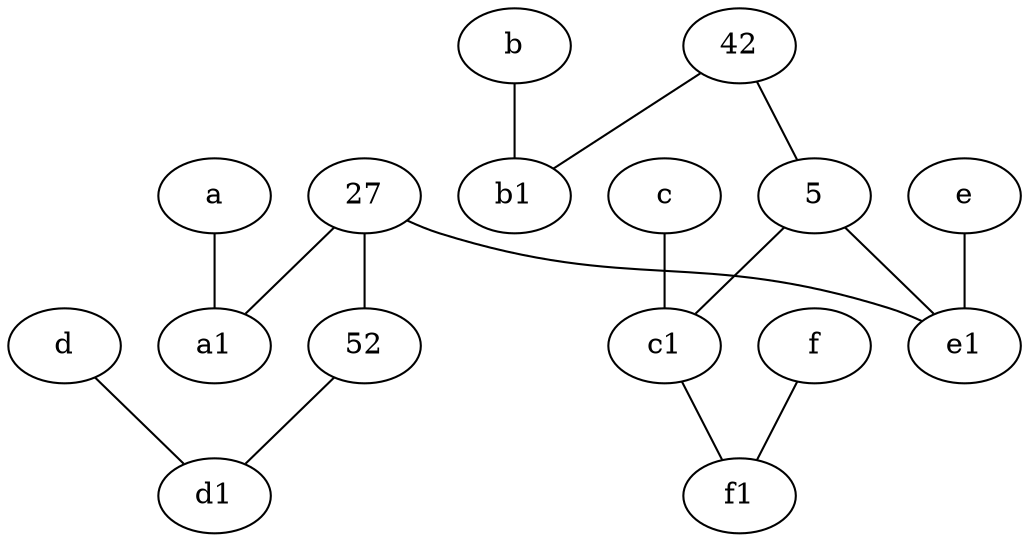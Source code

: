 graph {
	node [labelfontsize=50]
	52 [labelfontsize=50]
	d1 [labelfontsize=50 pos="3,5!"]
	b1 [labelfontsize=50 pos="9,4!"]
	e1 [labelfontsize=50 pos="7,7!"]
	a1 [labelfontsize=50 pos="8,3!"]
	27 [labelfontsize=50]
	5 [labelfontsize=50]
	c1 [labelfontsize=50 pos="4.5,3!"]
	f1 [labelfontsize=50 pos="3,8!"]
	42 [labelfontsize=50]
	e [labelfontsize=50 pos="7,9!"]
	d -- d1
	27 -- a1
	e -- e1
	c1 -- f1
	c -- c1
	27 -- e1
	42 -- b1
	f -- f1
	a -- a1
	27 -- 52
	b -- b1
	5 -- e1
	42 -- 5
	5 -- c1
	52 -- d1
}
